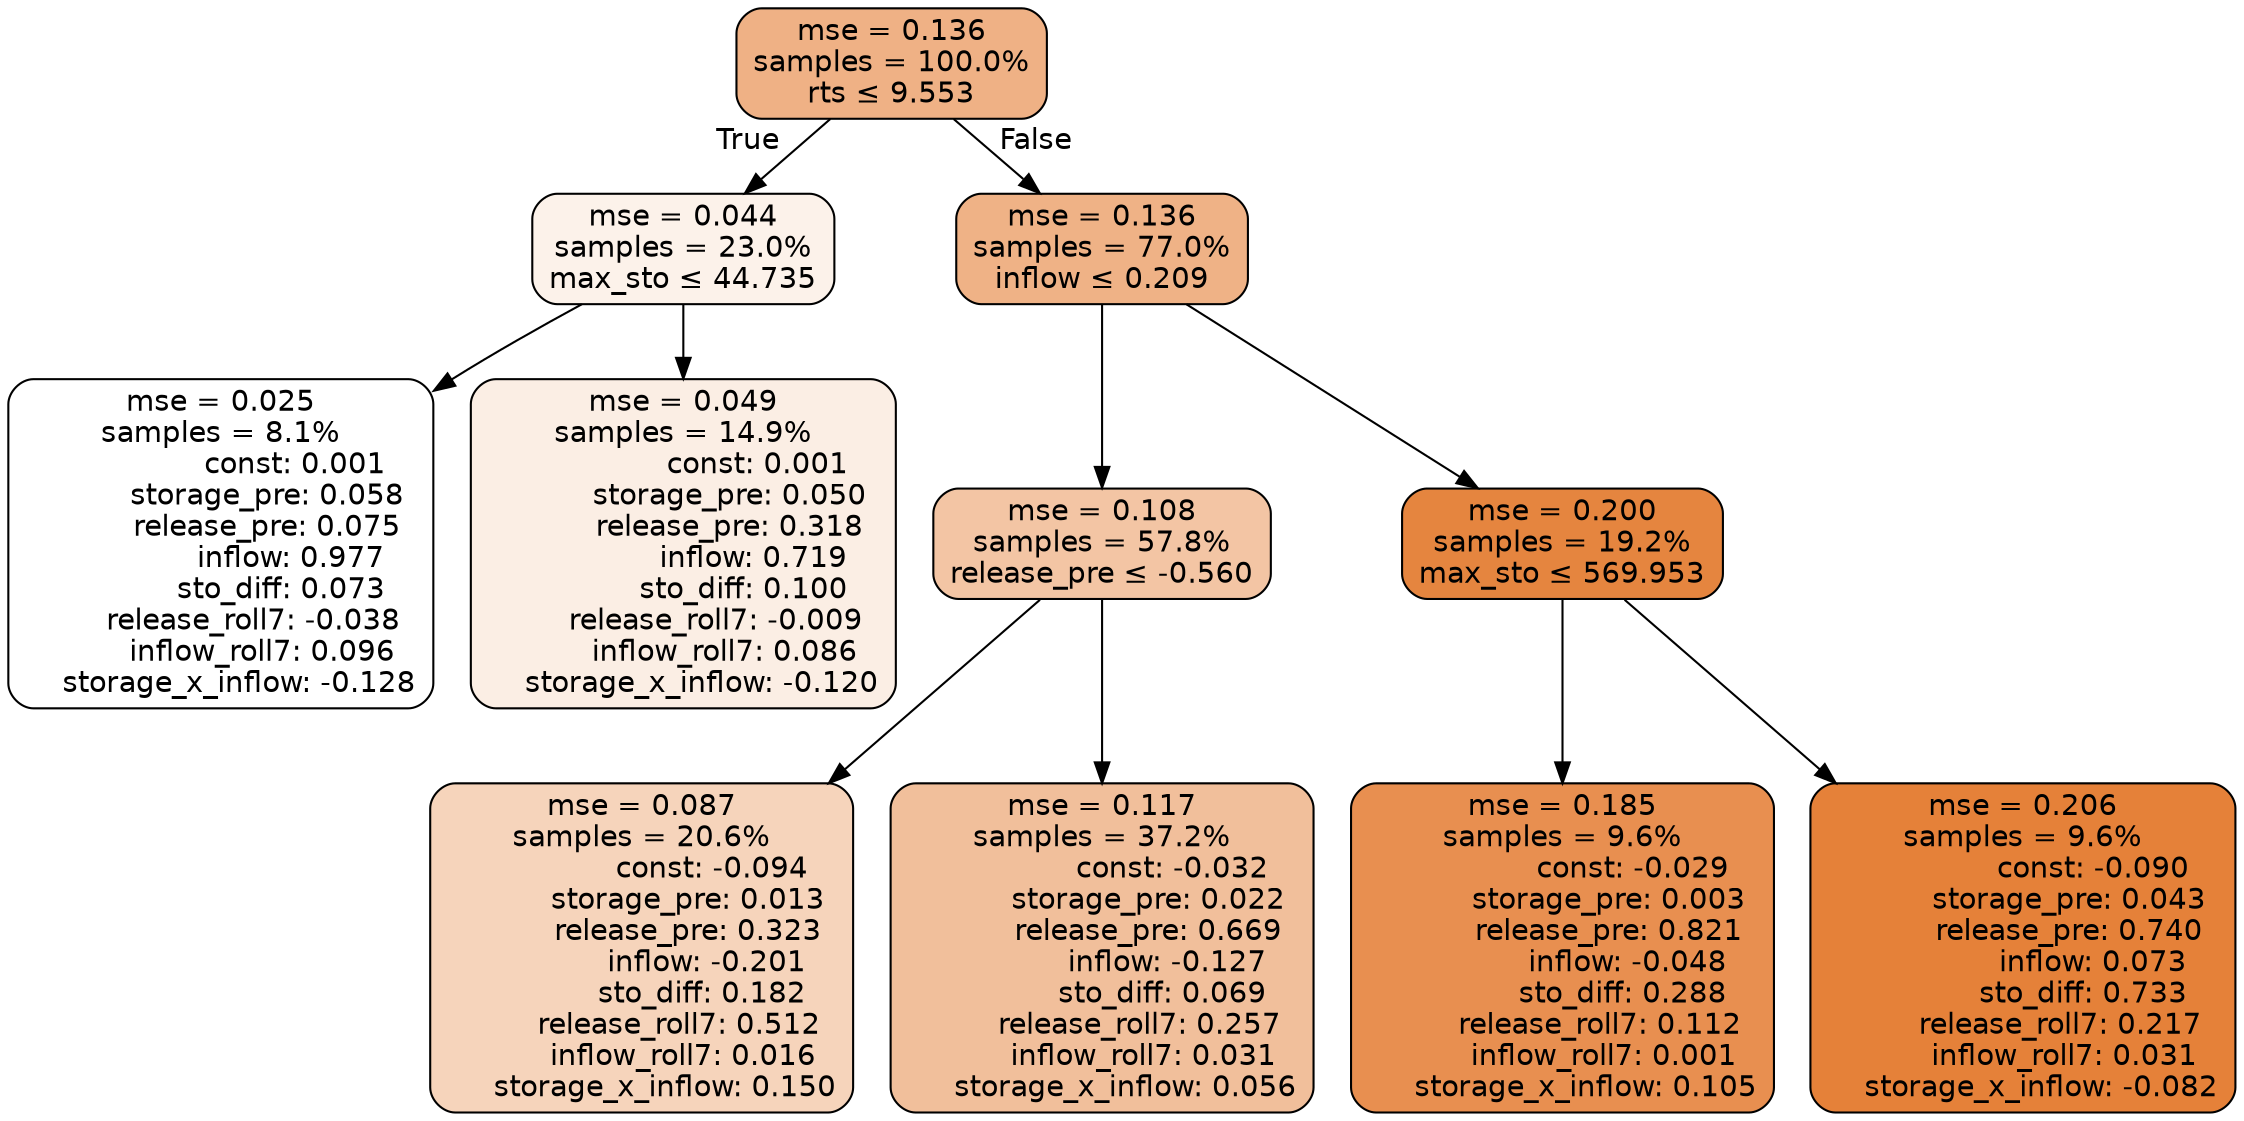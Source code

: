 digraph tree {
bgcolor="transparent"
node [shape=rectangle, style="filled, rounded", color="black", fontname=helvetica] ;
edge [fontname=helvetica] ;
	"0" [label="mse = 0.136
samples = 100.0%
rts &le; 9.553", fillcolor="#efb185"]
	"1" [label="mse = 0.044
samples = 23.0%
max_sto &le; 44.735", fillcolor="#fcf2ea"]
	"2" [label="mse = 0.025
samples = 8.1%
                const: 0.001
          storage_pre: 0.058
          release_pre: 0.075
               inflow: 0.977
             sto_diff: 0.073
       release_roll7: -0.038
         inflow_roll7: 0.096
    storage_x_inflow: -0.128", fillcolor="#ffffff"]
	"3" [label="mse = 0.049
samples = 14.9%
                const: 0.001
          storage_pre: 0.050
          release_pre: 0.318
               inflow: 0.719
             sto_diff: 0.100
       release_roll7: -0.009
         inflow_roll7: 0.086
    storage_x_inflow: -0.120", fillcolor="#fbeee4"]
	"4" [label="mse = 0.136
samples = 77.0%
inflow &le; 0.209", fillcolor="#efb286"]
	"5" [label="mse = 0.108
samples = 57.8%
release_pre &le; -0.560", fillcolor="#f3c5a4"]
	"6" [label="mse = 0.087
samples = 20.6%
               const: -0.094
          storage_pre: 0.013
          release_pre: 0.323
              inflow: -0.201
             sto_diff: 0.182
        release_roll7: 0.512
         inflow_roll7: 0.016
     storage_x_inflow: 0.150", fillcolor="#f6d4bb"]
	"7" [label="mse = 0.117
samples = 37.2%
               const: -0.032
          storage_pre: 0.022
          release_pre: 0.669
              inflow: -0.127
             sto_diff: 0.069
        release_roll7: 0.257
         inflow_roll7: 0.031
     storage_x_inflow: 0.056", fillcolor="#f1bf9b"]
	"8" [label="mse = 0.200
samples = 19.2%
max_sto &le; 569.953", fillcolor="#e5853f"]
	"9" [label="mse = 0.185
samples = 9.6%
               const: -0.029
          storage_pre: 0.003
          release_pre: 0.821
              inflow: -0.048
             sto_diff: 0.288
        release_roll7: 0.112
         inflow_roll7: 0.001
     storage_x_inflow: 0.105", fillcolor="#e88f50"]
	"10" [label="mse = 0.206
samples = 9.6%
               const: -0.090
          storage_pre: 0.043
          release_pre: 0.740
               inflow: 0.073
             sto_diff: 0.733
        release_roll7: 0.217
         inflow_roll7: 0.031
    storage_x_inflow: -0.082", fillcolor="#e58139"]

	"0" -> "1" [labeldistance=2.5, labelangle=45, headlabel="True"]
	"1" -> "2"
	"1" -> "3"
	"0" -> "4" [labeldistance=2.5, labelangle=-45, headlabel="False"]
	"4" -> "5"
	"5" -> "6"
	"5" -> "7"
	"4" -> "8"
	"8" -> "9"
	"8" -> "10"
}